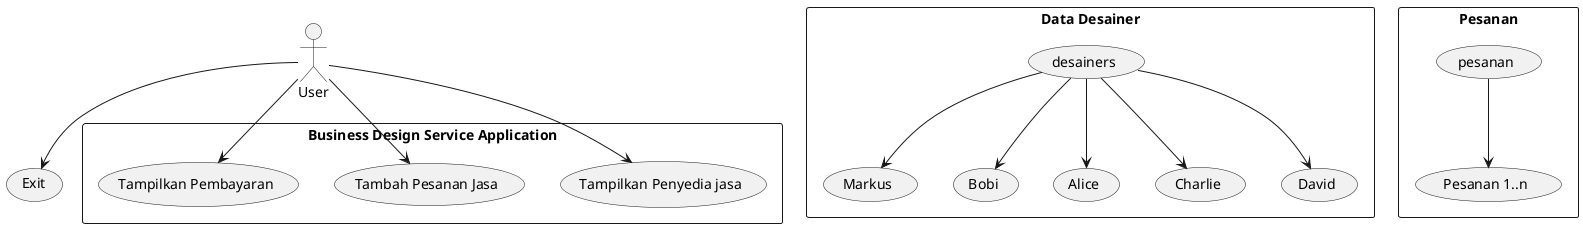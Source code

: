 @startuml Business Design Service Application

actor User

rectangle "Business Design Service Application" {
    User --> (Tampilkan Penyedia jasa)
    User --> (Tambah Pesanan Jasa)
    User --> (Tampilkan Pembayaran)
}

rectangle "Data Desainer" {
    (desainers) --> (Markus)
    (desainers) --> (Bobi)
    (desainers) --> (Alice)
    (desainers) --> (Charlie)
    (desainers) --> (David)
}

rectangle "Pesanan" {
    (pesanan) --> (Pesanan 1..n)
}

User --> (Exit)

@enduml

